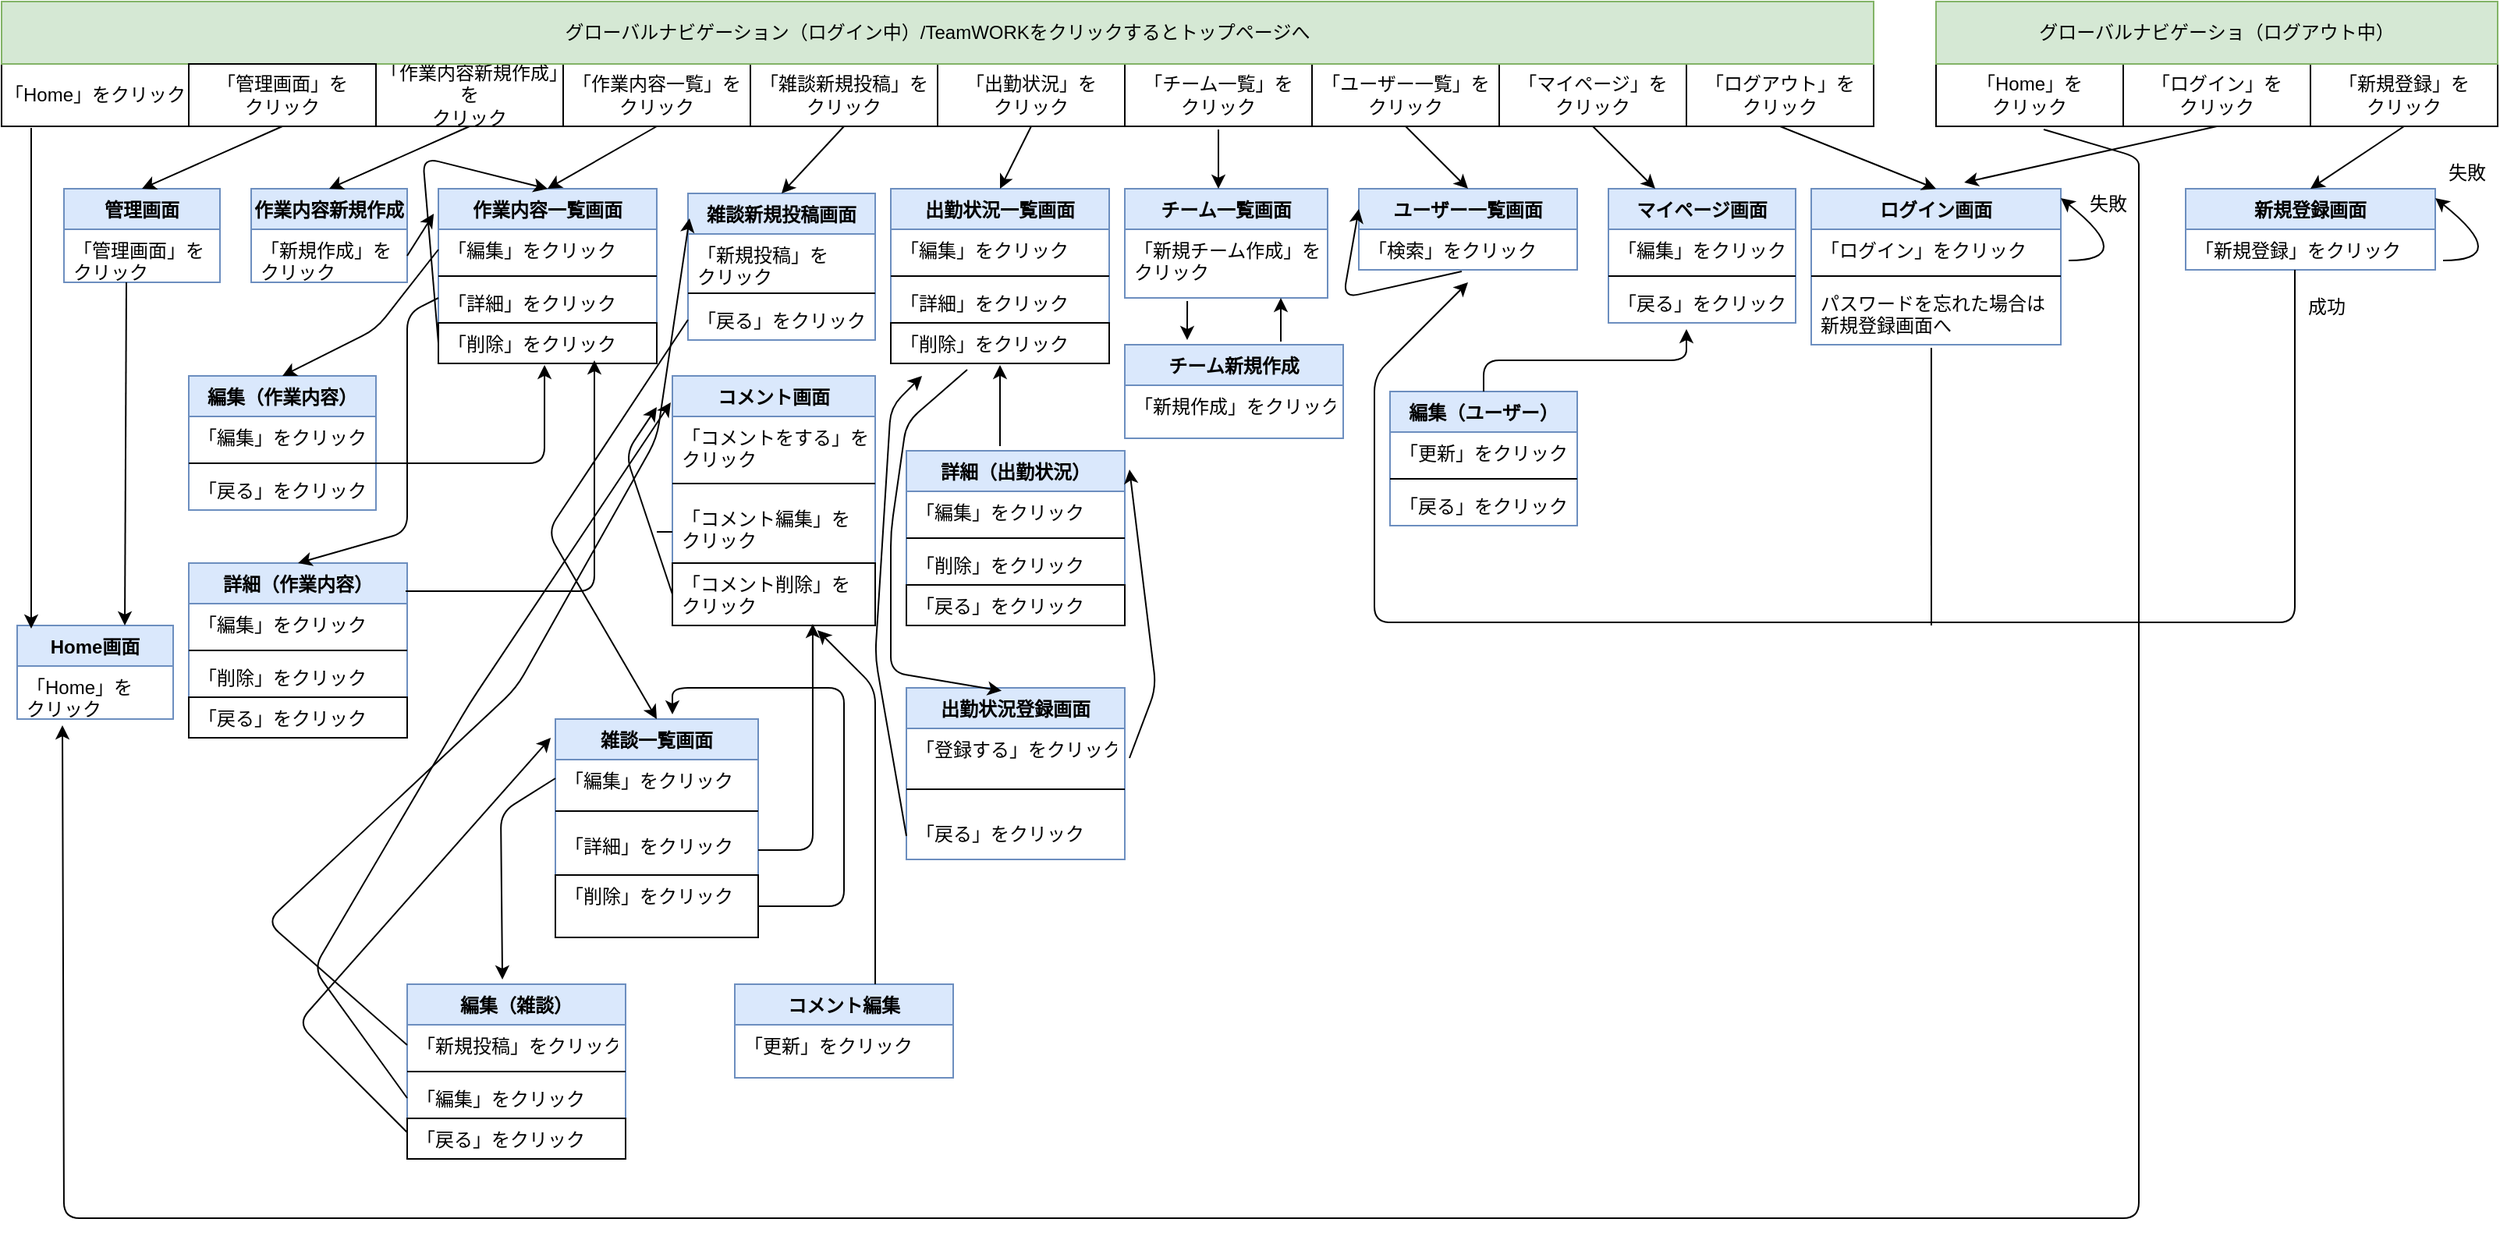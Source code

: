 <mxfile version="14.8.6" type="github">
  <diagram id="JNfW-Snu7HZ69zlSE7ZA" name="Page-1">
    <mxGraphModel dx="946" dy="662" grid="1" gridSize="10" guides="1" tooltips="1" connect="1" arrows="1" fold="1" page="1" pageScale="1" pageWidth="1600" pageHeight="1200" math="0" shadow="0">
      <root>
        <mxCell id="0" />
        <mxCell id="1" parent="0" />
        <mxCell id="0unmyZDA7wH03IB9dR9J-1" value="「Home」をクリック" style="rounded=0;whiteSpace=wrap;html=1;" vertex="1" parent="1">
          <mxGeometry y="40" width="120" height="40" as="geometry" />
        </mxCell>
        <mxCell id="0unmyZDA7wH03IB9dR9J-2" value="「作業内容新規作成」を&lt;br&gt;クリック" style="rounded=0;whiteSpace=wrap;html=1;" vertex="1" parent="1">
          <mxGeometry x="240" y="40" width="120" height="40" as="geometry" />
        </mxCell>
        <mxCell id="iRPn7jhy0V3vgC46jtZ8-1" style="edgeStyle=orthogonalEdgeStyle;rounded=0;orthogonalLoop=1;jettySize=auto;html=1;exitX=0.5;exitY=1;exitDx=0;exitDy=0;" edge="1" parent="1" source="0unmyZDA7wH03IB9dR9J-1" target="0unmyZDA7wH03IB9dR9J-1">
          <mxGeometry relative="1" as="geometry" />
        </mxCell>
        <mxCell id="iRPn7jhy0V3vgC46jtZ8-3" value="「作業内容一覧」を&lt;br&gt;クリック" style="rounded=0;whiteSpace=wrap;html=1;" vertex="1" parent="1">
          <mxGeometry x="360" y="40" width="120" height="40" as="geometry" />
        </mxCell>
        <mxCell id="iRPn7jhy0V3vgC46jtZ8-4" value="「雑談新規投稿」を&lt;br&gt;クリック" style="rounded=0;whiteSpace=wrap;html=1;" vertex="1" parent="1">
          <mxGeometry x="480" y="40" width="120" height="40" as="geometry" />
        </mxCell>
        <mxCell id="iRPn7jhy0V3vgC46jtZ8-5" value="「出勤状況」を&lt;br&gt;クリック" style="rounded=0;whiteSpace=wrap;html=1;" vertex="1" parent="1">
          <mxGeometry x="600" y="40" width="120" height="40" as="geometry" />
        </mxCell>
        <mxCell id="iRPn7jhy0V3vgC46jtZ8-6" value="「チーム一覧」を&lt;br&gt;クリック" style="rounded=0;whiteSpace=wrap;html=1;" vertex="1" parent="1">
          <mxGeometry x="720" y="40" width="120" height="40" as="geometry" />
        </mxCell>
        <mxCell id="iRPn7jhy0V3vgC46jtZ8-7" value="「ユーザー一覧」を&lt;br&gt;クリック" style="rounded=0;whiteSpace=wrap;html=1;" vertex="1" parent="1">
          <mxGeometry x="840" y="40" width="120" height="40" as="geometry" />
        </mxCell>
        <mxCell id="iRPn7jhy0V3vgC46jtZ8-8" value="「マイページ」を&lt;br&gt;クリック" style="rounded=0;whiteSpace=wrap;html=1;" vertex="1" parent="1">
          <mxGeometry x="960" y="40" width="120" height="40" as="geometry" />
        </mxCell>
        <mxCell id="iRPn7jhy0V3vgC46jtZ8-12" value="「ログアウト」を&lt;br&gt;クリック" style="rounded=0;whiteSpace=wrap;html=1;" vertex="1" parent="1">
          <mxGeometry x="1080" y="40" width="120" height="40" as="geometry" />
        </mxCell>
        <mxCell id="iRPn7jhy0V3vgC46jtZ8-13" value="グローバルナビゲーション（ログイン中）/TeamWORKをクリックするとトップページへ" style="rounded=0;whiteSpace=wrap;html=1;fillColor=#d5e8d4;strokeColor=#82b366;" vertex="1" parent="1">
          <mxGeometry width="1200" height="40" as="geometry" />
        </mxCell>
        <mxCell id="iRPn7jhy0V3vgC46jtZ8-16" value="「Home」を&lt;br&gt;クリック" style="rounded=0;whiteSpace=wrap;html=1;" vertex="1" parent="1">
          <mxGeometry x="1240" y="40" width="120" height="40" as="geometry" />
        </mxCell>
        <mxCell id="iRPn7jhy0V3vgC46jtZ8-17" value="「ログイン」を&lt;br&gt;クリック" style="rounded=0;whiteSpace=wrap;html=1;" vertex="1" parent="1">
          <mxGeometry x="1360" y="40" width="120" height="40" as="geometry" />
        </mxCell>
        <mxCell id="iRPn7jhy0V3vgC46jtZ8-18" value="「新規登録」を&lt;br&gt;クリック" style="rounded=0;whiteSpace=wrap;html=1;" vertex="1" parent="1">
          <mxGeometry x="1480" y="40" width="120" height="40" as="geometry" />
        </mxCell>
        <mxCell id="iRPn7jhy0V3vgC46jtZ8-19" value="グローバルナビゲーショ（ログアウト中）" style="rounded=0;whiteSpace=wrap;html=1;fillColor=#d5e8d4;strokeColor=#82b366;" vertex="1" parent="1">
          <mxGeometry x="1240" width="360" height="40" as="geometry" />
        </mxCell>
        <mxCell id="iRPn7jhy0V3vgC46jtZ8-20" value="ログイン画面" style="swimlane;fontStyle=1;align=center;verticalAlign=top;childLayout=stackLayout;horizontal=1;startSize=26;horizontalStack=0;resizeParent=1;resizeParentMax=0;resizeLast=0;collapsible=1;marginBottom=0;fillColor=#dae8fc;strokeColor=#6c8ebf;" vertex="1" parent="1">
          <mxGeometry x="1160" y="120" width="160" height="100" as="geometry">
            <mxRectangle x="640" y="160" width="100" height="26" as="alternateBounds" />
          </mxGeometry>
        </mxCell>
        <mxCell id="iRPn7jhy0V3vgC46jtZ8-21" value="「ログイン」をクリック" style="text;strokeColor=none;fillColor=none;align=left;verticalAlign=top;spacingLeft=4;spacingRight=4;overflow=hidden;rotatable=0;points=[[0,0.5],[1,0.5]];portConstraint=eastwest;" vertex="1" parent="iRPn7jhy0V3vgC46jtZ8-20">
          <mxGeometry y="26" width="160" height="26" as="geometry" />
        </mxCell>
        <mxCell id="iRPn7jhy0V3vgC46jtZ8-22" value="" style="line;strokeWidth=1;fillColor=none;align=left;verticalAlign=middle;spacingTop=-1;spacingLeft=3;spacingRight=3;rotatable=0;labelPosition=right;points=[];portConstraint=eastwest;" vertex="1" parent="iRPn7jhy0V3vgC46jtZ8-20">
          <mxGeometry y="52" width="160" height="8" as="geometry" />
        </mxCell>
        <mxCell id="iRPn7jhy0V3vgC46jtZ8-23" value="パスワードを忘れた場合は&#xa;新規登録画面へ" style="text;strokeColor=none;fillColor=none;align=left;verticalAlign=top;spacingLeft=4;spacingRight=4;overflow=hidden;rotatable=0;points=[[0,0.5],[1,0.5]];portConstraint=eastwest;" vertex="1" parent="iRPn7jhy0V3vgC46jtZ8-20">
          <mxGeometry y="60" width="160" height="40" as="geometry" />
        </mxCell>
        <mxCell id="iRPn7jhy0V3vgC46jtZ8-25" value="新規登録画面" style="swimlane;fontStyle=1;align=center;verticalAlign=top;childLayout=stackLayout;horizontal=1;startSize=26;horizontalStack=0;resizeParent=1;resizeParentMax=0;resizeLast=0;collapsible=1;marginBottom=0;fillColor=#dae8fc;strokeColor=#6c8ebf;" vertex="1" parent="1">
          <mxGeometry x="1400" y="120" width="160" height="52" as="geometry" />
        </mxCell>
        <mxCell id="iRPn7jhy0V3vgC46jtZ8-26" value="「新規登録」をクリック" style="text;strokeColor=none;fillColor=none;align=left;verticalAlign=top;spacingLeft=4;spacingRight=4;overflow=hidden;rotatable=0;points=[[0,0.5],[1,0.5]];portConstraint=eastwest;" vertex="1" parent="iRPn7jhy0V3vgC46jtZ8-25">
          <mxGeometry y="26" width="160" height="26" as="geometry" />
        </mxCell>
        <mxCell id="iRPn7jhy0V3vgC46jtZ8-32" value="" style="endArrow=classic;html=1;exitX=0.5;exitY=1;exitDx=0;exitDy=0;entryX=0.5;entryY=0;entryDx=0;entryDy=0;" edge="1" parent="1" source="iRPn7jhy0V3vgC46jtZ8-12" target="iRPn7jhy0V3vgC46jtZ8-20">
          <mxGeometry width="50" height="50" relative="1" as="geometry">
            <mxPoint x="650" y="230" as="sourcePoint" />
            <mxPoint x="700" y="180" as="targetPoint" />
          </mxGeometry>
        </mxCell>
        <mxCell id="iRPn7jhy0V3vgC46jtZ8-35" value="" style="curved=1;endArrow=classic;html=1;" edge="1" parent="1">
          <mxGeometry width="50" height="50" relative="1" as="geometry">
            <mxPoint x="1325" y="166" as="sourcePoint" />
            <mxPoint x="1320" y="126" as="targetPoint" />
            <Array as="points">
              <mxPoint x="1370" y="166" />
              <mxPoint x="1320" y="126" />
            </Array>
          </mxGeometry>
        </mxCell>
        <mxCell id="iRPn7jhy0V3vgC46jtZ8-36" value="失敗" style="text;html=1;align=center;verticalAlign=middle;resizable=0;points=[];autosize=1;strokeColor=none;" vertex="1" parent="1">
          <mxGeometry x="1330" y="120" width="40" height="20" as="geometry" />
        </mxCell>
        <mxCell id="iRPn7jhy0V3vgC46jtZ8-45" value="マイページ画面" style="swimlane;fontStyle=1;align=center;verticalAlign=top;childLayout=stackLayout;horizontal=1;startSize=26;horizontalStack=0;resizeParent=1;resizeParentMax=0;resizeLast=0;collapsible=1;marginBottom=0;fillColor=#dae8fc;strokeColor=#6c8ebf;" vertex="1" parent="1">
          <mxGeometry x="1030" y="120" width="120" height="86" as="geometry" />
        </mxCell>
        <mxCell id="iRPn7jhy0V3vgC46jtZ8-46" value="「編集」をクリック" style="text;strokeColor=none;fillColor=none;align=left;verticalAlign=top;spacingLeft=4;spacingRight=4;overflow=hidden;rotatable=0;points=[[0,0.5],[1,0.5]];portConstraint=eastwest;" vertex="1" parent="iRPn7jhy0V3vgC46jtZ8-45">
          <mxGeometry y="26" width="120" height="26" as="geometry" />
        </mxCell>
        <mxCell id="iRPn7jhy0V3vgC46jtZ8-47" value="" style="line;strokeWidth=1;fillColor=none;align=left;verticalAlign=middle;spacingTop=-1;spacingLeft=3;spacingRight=3;rotatable=0;labelPosition=right;points=[];portConstraint=eastwest;" vertex="1" parent="iRPn7jhy0V3vgC46jtZ8-45">
          <mxGeometry y="52" width="120" height="8" as="geometry" />
        </mxCell>
        <mxCell id="iRPn7jhy0V3vgC46jtZ8-48" value="「戻る」をクリック" style="text;strokeColor=none;fillColor=none;align=left;verticalAlign=top;spacingLeft=4;spacingRight=4;overflow=hidden;rotatable=0;points=[[0,0.5],[1,0.5]];portConstraint=eastwest;" vertex="1" parent="iRPn7jhy0V3vgC46jtZ8-45">
          <mxGeometry y="60" width="120" height="26" as="geometry" />
        </mxCell>
        <mxCell id="iRPn7jhy0V3vgC46jtZ8-53" value="" style="endArrow=classic;html=1;entryX=0.25;entryY=0;entryDx=0;entryDy=0;exitX=0.5;exitY=1;exitDx=0;exitDy=0;" edge="1" parent="1" source="iRPn7jhy0V3vgC46jtZ8-8" target="iRPn7jhy0V3vgC46jtZ8-45">
          <mxGeometry width="50" height="50" relative="1" as="geometry">
            <mxPoint x="730" y="220" as="sourcePoint" />
            <mxPoint x="780" y="170" as="targetPoint" />
          </mxGeometry>
        </mxCell>
        <mxCell id="iRPn7jhy0V3vgC46jtZ8-58" value="ユーザー一覧画面" style="swimlane;fontStyle=1;align=center;verticalAlign=top;childLayout=stackLayout;horizontal=1;startSize=26;horizontalStack=0;resizeParent=1;resizeParentMax=0;resizeLast=0;collapsible=1;marginBottom=0;fillColor=#dae8fc;strokeColor=#6c8ebf;" vertex="1" parent="1">
          <mxGeometry x="870" y="120" width="140" height="52" as="geometry" />
        </mxCell>
        <mxCell id="iRPn7jhy0V3vgC46jtZ8-59" value="「検索」をクリック" style="text;strokeColor=none;fillColor=none;align=left;verticalAlign=top;spacingLeft=4;spacingRight=4;overflow=hidden;rotatable=0;points=[[0,0.5],[1,0.5]];portConstraint=eastwest;" vertex="1" parent="iRPn7jhy0V3vgC46jtZ8-58">
          <mxGeometry y="26" width="140" height="26" as="geometry" />
        </mxCell>
        <mxCell id="iRPn7jhy0V3vgC46jtZ8-249" value="" style="endArrow=classic;html=1;exitX=0.471;exitY=1.038;exitDx=0;exitDy=0;exitPerimeter=0;entryX=0;entryY=0.25;entryDx=0;entryDy=0;" edge="1" parent="iRPn7jhy0V3vgC46jtZ8-58" source="iRPn7jhy0V3vgC46jtZ8-59" target="iRPn7jhy0V3vgC46jtZ8-58">
          <mxGeometry width="50" height="50" relative="1" as="geometry">
            <mxPoint x="-120" y="220" as="sourcePoint" />
            <mxPoint x="-10" y="20" as="targetPoint" />
            <Array as="points">
              <mxPoint x="-10" y="70" />
            </Array>
          </mxGeometry>
        </mxCell>
        <mxCell id="iRPn7jhy0V3vgC46jtZ8-62" value="出勤状況登録画面" style="swimlane;fontStyle=1;align=center;verticalAlign=top;childLayout=stackLayout;horizontal=1;startSize=26;horizontalStack=0;resizeParent=1;resizeParentMax=0;resizeLast=0;collapsible=1;marginBottom=0;fillColor=#dae8fc;strokeColor=#6c8ebf;" vertex="1" parent="1">
          <mxGeometry x="580" y="440" width="140" height="110" as="geometry" />
        </mxCell>
        <mxCell id="iRPn7jhy0V3vgC46jtZ8-63" value="「登録する」をクリック" style="text;strokeColor=none;fillColor=none;align=left;verticalAlign=top;spacingLeft=4;spacingRight=4;overflow=hidden;rotatable=0;points=[[0,0.5],[1,0.5]];portConstraint=eastwest;" vertex="1" parent="iRPn7jhy0V3vgC46jtZ8-62">
          <mxGeometry y="26" width="140" height="24" as="geometry" />
        </mxCell>
        <mxCell id="iRPn7jhy0V3vgC46jtZ8-64" value="" style="line;strokeWidth=1;fillColor=none;align=left;verticalAlign=middle;spacingTop=-1;spacingLeft=3;spacingRight=3;rotatable=0;labelPosition=right;points=[];portConstraint=eastwest;" vertex="1" parent="iRPn7jhy0V3vgC46jtZ8-62">
          <mxGeometry y="50" width="140" height="30" as="geometry" />
        </mxCell>
        <mxCell id="iRPn7jhy0V3vgC46jtZ8-65" value="「戻る」をクリック" style="text;strokeColor=none;fillColor=none;align=left;verticalAlign=top;spacingLeft=4;spacingRight=4;overflow=hidden;rotatable=0;points=[[0,0.5],[1,0.5]];portConstraint=eastwest;" vertex="1" parent="iRPn7jhy0V3vgC46jtZ8-62">
          <mxGeometry y="80" width="140" height="30" as="geometry" />
        </mxCell>
        <mxCell id="iRPn7jhy0V3vgC46jtZ8-70" value="作業内容一覧画面" style="swimlane;fontStyle=1;align=center;verticalAlign=top;childLayout=stackLayout;horizontal=1;startSize=26;horizontalStack=0;resizeParent=1;resizeParentMax=0;resizeLast=0;collapsible=1;marginBottom=0;fillColor=#dae8fc;strokeColor=#6c8ebf;" vertex="1" parent="1">
          <mxGeometry x="280" y="120" width="140" height="112" as="geometry" />
        </mxCell>
        <mxCell id="iRPn7jhy0V3vgC46jtZ8-71" value="「編集」をクリック" style="text;strokeColor=none;fillColor=none;align=left;verticalAlign=top;spacingLeft=4;spacingRight=4;overflow=hidden;rotatable=0;points=[[0,0.5],[1,0.5]];portConstraint=eastwest;" vertex="1" parent="iRPn7jhy0V3vgC46jtZ8-70">
          <mxGeometry y="26" width="140" height="26" as="geometry" />
        </mxCell>
        <mxCell id="iRPn7jhy0V3vgC46jtZ8-72" value="" style="line;strokeWidth=1;fillColor=none;align=left;verticalAlign=middle;spacingTop=-1;spacingLeft=3;spacingRight=3;rotatable=0;labelPosition=right;points=[];portConstraint=eastwest;" vertex="1" parent="iRPn7jhy0V3vgC46jtZ8-70">
          <mxGeometry y="52" width="140" height="8" as="geometry" />
        </mxCell>
        <mxCell id="iRPn7jhy0V3vgC46jtZ8-73" value="「詳細」をクリック" style="text;strokeColor=none;fillColor=none;align=left;verticalAlign=top;spacingLeft=4;spacingRight=4;overflow=hidden;rotatable=0;points=[[0,0.5],[1,0.5]];portConstraint=eastwest;" vertex="1" parent="iRPn7jhy0V3vgC46jtZ8-70">
          <mxGeometry y="60" width="140" height="26" as="geometry" />
        </mxCell>
        <mxCell id="iRPn7jhy0V3vgC46jtZ8-119" value="「削除」をクリック" style="text;fillColor=none;align=left;verticalAlign=top;spacingLeft=4;spacingRight=4;overflow=hidden;rotatable=0;points=[[0,0.5],[1,0.5]];portConstraint=eastwest;strokeColor=#000000;" vertex="1" parent="iRPn7jhy0V3vgC46jtZ8-70">
          <mxGeometry y="86" width="140" height="26" as="geometry" />
        </mxCell>
        <mxCell id="iRPn7jhy0V3vgC46jtZ8-74" value="作業内容新規作成" style="swimlane;fontStyle=1;align=center;verticalAlign=top;childLayout=stackLayout;horizontal=1;startSize=26;horizontalStack=0;resizeParent=1;resizeParentMax=0;resizeLast=0;collapsible=1;marginBottom=0;fillColor=#dae8fc;strokeColor=#6c8ebf;" vertex="1" parent="1">
          <mxGeometry x="160" y="120" width="100" height="60" as="geometry" />
        </mxCell>
        <mxCell id="iRPn7jhy0V3vgC46jtZ8-75" value="「新規作成」を&#xa;クリック" style="text;strokeColor=none;fillColor=none;align=left;verticalAlign=top;spacingLeft=4;spacingRight=4;overflow=hidden;rotatable=0;points=[[0,0.5],[1,0.5]];portConstraint=eastwest;" vertex="1" parent="iRPn7jhy0V3vgC46jtZ8-74">
          <mxGeometry y="26" width="100" height="34" as="geometry" />
        </mxCell>
        <mxCell id="iRPn7jhy0V3vgC46jtZ8-76" value="" style="line;strokeWidth=1;fillColor=none;align=left;verticalAlign=middle;spacingTop=-1;spacingLeft=3;spacingRight=3;rotatable=0;labelPosition=right;points=[];portConstraint=eastwest;" vertex="1" parent="iRPn7jhy0V3vgC46jtZ8-74">
          <mxGeometry y="60" width="100" as="geometry" />
        </mxCell>
        <mxCell id="iRPn7jhy0V3vgC46jtZ8-84" value="成功" style="text;html=1;align=center;verticalAlign=middle;resizable=0;points=[];autosize=1;strokeColor=none;" vertex="1" parent="1">
          <mxGeometry x="1470" y="186" width="40" height="20" as="geometry" />
        </mxCell>
        <mxCell id="iRPn7jhy0V3vgC46jtZ8-85" value="" style="curved=1;endArrow=classic;html=1;" edge="1" parent="1">
          <mxGeometry width="50" height="50" relative="1" as="geometry">
            <mxPoint x="1565" y="166" as="sourcePoint" />
            <mxPoint x="1560" y="126" as="targetPoint" />
            <Array as="points">
              <mxPoint x="1610" y="166" />
              <mxPoint x="1560" y="126" />
            </Array>
          </mxGeometry>
        </mxCell>
        <mxCell id="iRPn7jhy0V3vgC46jtZ8-86" value="失敗" style="text;html=1;align=center;verticalAlign=middle;resizable=0;points=[];autosize=1;strokeColor=none;" vertex="1" parent="1">
          <mxGeometry x="1560" y="100" width="40" height="20" as="geometry" />
        </mxCell>
        <mxCell id="iRPn7jhy0V3vgC46jtZ8-87" value="" style="endArrow=classic;html=1;entryX=0.613;entryY=-0.04;entryDx=0;entryDy=0;entryPerimeter=0;exitX=0.5;exitY=1;exitDx=0;exitDy=0;" edge="1" parent="1" source="iRPn7jhy0V3vgC46jtZ8-17" target="iRPn7jhy0V3vgC46jtZ8-20">
          <mxGeometry width="50" height="50" relative="1" as="geometry">
            <mxPoint x="680" y="330" as="sourcePoint" />
            <mxPoint x="730" y="280" as="targetPoint" />
          </mxGeometry>
        </mxCell>
        <mxCell id="iRPn7jhy0V3vgC46jtZ8-88" value="" style="endArrow=classic;html=1;entryX=0.5;entryY=0;entryDx=0;entryDy=0;exitX=0.5;exitY=1;exitDx=0;exitDy=0;" edge="1" parent="1" source="iRPn7jhy0V3vgC46jtZ8-18" target="iRPn7jhy0V3vgC46jtZ8-25">
          <mxGeometry width="50" height="50" relative="1" as="geometry">
            <mxPoint x="680" y="330" as="sourcePoint" />
            <mxPoint x="730" y="280" as="targetPoint" />
          </mxGeometry>
        </mxCell>
        <mxCell id="iRPn7jhy0V3vgC46jtZ8-90" style="edgeStyle=orthogonalEdgeStyle;rounded=0;orthogonalLoop=1;jettySize=auto;html=1;exitX=0.5;exitY=1;exitDx=0;exitDy=0;" edge="1" parent="1" source="iRPn7jhy0V3vgC46jtZ8-17" target="iRPn7jhy0V3vgC46jtZ8-17">
          <mxGeometry relative="1" as="geometry" />
        </mxCell>
        <mxCell id="iRPn7jhy0V3vgC46jtZ8-96" value="「管理画面」を&lt;br&gt;クリック" style="rounded=0;whiteSpace=wrap;html=1;" vertex="1" parent="1">
          <mxGeometry x="120" y="40" width="120" height="40" as="geometry" />
        </mxCell>
        <mxCell id="iRPn7jhy0V3vgC46jtZ8-106" value="Home画面" style="swimlane;fontStyle=1;align=center;verticalAlign=top;childLayout=stackLayout;horizontal=1;startSize=26;horizontalStack=0;resizeParent=1;resizeParentMax=0;resizeLast=0;collapsible=1;marginBottom=0;fillColor=#dae8fc;strokeColor=#6c8ebf;" vertex="1" parent="1">
          <mxGeometry x="10" y="400" width="100" height="60" as="geometry" />
        </mxCell>
        <mxCell id="iRPn7jhy0V3vgC46jtZ8-107" value="「Home」を&#xa;クリック" style="text;strokeColor=none;fillColor=none;align=left;verticalAlign=top;spacingLeft=4;spacingRight=4;overflow=hidden;rotatable=0;points=[[0,0.5],[1,0.5]];portConstraint=eastwest;" vertex="1" parent="iRPn7jhy0V3vgC46jtZ8-106">
          <mxGeometry y="26" width="100" height="34" as="geometry" />
        </mxCell>
        <mxCell id="iRPn7jhy0V3vgC46jtZ8-108" value="" style="line;strokeWidth=1;fillColor=none;align=left;verticalAlign=middle;spacingTop=-1;spacingLeft=3;spacingRight=3;rotatable=0;labelPosition=right;points=[];portConstraint=eastwest;" vertex="1" parent="iRPn7jhy0V3vgC46jtZ8-106">
          <mxGeometry y="60" width="100" as="geometry" />
        </mxCell>
        <mxCell id="iRPn7jhy0V3vgC46jtZ8-109" value="管理画面" style="swimlane;fontStyle=1;align=center;verticalAlign=top;childLayout=stackLayout;horizontal=1;startSize=26;horizontalStack=0;resizeParent=1;resizeParentMax=0;resizeLast=0;collapsible=1;marginBottom=0;fillColor=#dae8fc;strokeColor=#6c8ebf;" vertex="1" parent="1">
          <mxGeometry x="40" y="120" width="100" height="60" as="geometry" />
        </mxCell>
        <mxCell id="iRPn7jhy0V3vgC46jtZ8-110" value="「管理画面」を&#xa;クリック" style="text;strokeColor=none;fillColor=none;align=left;verticalAlign=top;spacingLeft=4;spacingRight=4;overflow=hidden;rotatable=0;points=[[0,0.5],[1,0.5]];portConstraint=eastwest;" vertex="1" parent="iRPn7jhy0V3vgC46jtZ8-109">
          <mxGeometry y="26" width="100" height="34" as="geometry" />
        </mxCell>
        <mxCell id="iRPn7jhy0V3vgC46jtZ8-111" value="" style="line;strokeWidth=1;fillColor=none;align=left;verticalAlign=middle;spacingTop=-1;spacingLeft=3;spacingRight=3;rotatable=0;labelPosition=right;points=[];portConstraint=eastwest;" vertex="1" parent="iRPn7jhy0V3vgC46jtZ8-109">
          <mxGeometry y="60" width="100" as="geometry" />
        </mxCell>
        <mxCell id="iRPn7jhy0V3vgC46jtZ8-134" value="コメント画面" style="swimlane;fontStyle=1;align=center;verticalAlign=top;childLayout=stackLayout;horizontal=1;startSize=26;horizontalStack=0;resizeParent=1;resizeParentMax=0;resizeLast=0;collapsible=1;marginBottom=0;fillColor=#dae8fc;strokeColor=#6c8ebf;" vertex="1" parent="1">
          <mxGeometry x="430" y="240" width="130" height="160" as="geometry" />
        </mxCell>
        <mxCell id="iRPn7jhy0V3vgC46jtZ8-135" value="「コメントをする」を&#xa;クリック" style="text;strokeColor=none;fillColor=none;align=left;verticalAlign=top;spacingLeft=4;spacingRight=4;overflow=hidden;rotatable=0;points=[[0,0.5],[1,0.5]];portConstraint=eastwest;" vertex="1" parent="iRPn7jhy0V3vgC46jtZ8-134">
          <mxGeometry y="26" width="130" height="34" as="geometry" />
        </mxCell>
        <mxCell id="iRPn7jhy0V3vgC46jtZ8-136" value="" style="line;strokeWidth=1;fillColor=none;align=left;verticalAlign=middle;spacingTop=-1;spacingLeft=3;spacingRight=3;rotatable=0;labelPosition=right;points=[];portConstraint=eastwest;" vertex="1" parent="iRPn7jhy0V3vgC46jtZ8-134">
          <mxGeometry y="60" width="130" height="18" as="geometry" />
        </mxCell>
        <mxCell id="iRPn7jhy0V3vgC46jtZ8-137" value="「コメント編集」を&#xa;クリック" style="text;strokeColor=none;fillColor=none;align=left;verticalAlign=top;spacingLeft=4;spacingRight=4;overflow=hidden;rotatable=0;points=[[0,0.5],[1,0.5]];portConstraint=eastwest;" vertex="1" parent="iRPn7jhy0V3vgC46jtZ8-134">
          <mxGeometry y="78" width="130" height="42" as="geometry" />
        </mxCell>
        <mxCell id="iRPn7jhy0V3vgC46jtZ8-138" value="「コメント削除」を&#xa;クリック" style="text;fillColor=none;align=left;verticalAlign=top;spacingLeft=4;spacingRight=4;overflow=hidden;rotatable=0;points=[[0,0.5],[1,0.5]];portConstraint=eastwest;strokeColor=#000000;" vertex="1" parent="iRPn7jhy0V3vgC46jtZ8-134">
          <mxGeometry y="120" width="130" height="40" as="geometry" />
        </mxCell>
        <mxCell id="iRPn7jhy0V3vgC46jtZ8-163" style="edgeStyle=orthogonalEdgeStyle;rounded=0;orthogonalLoop=1;jettySize=auto;html=1;exitX=1;exitY=0.5;exitDx=0;exitDy=0;" edge="1" parent="iRPn7jhy0V3vgC46jtZ8-134" source="iRPn7jhy0V3vgC46jtZ8-137" target="iRPn7jhy0V3vgC46jtZ8-137">
          <mxGeometry relative="1" as="geometry" />
        </mxCell>
        <mxCell id="iRPn7jhy0V3vgC46jtZ8-140" value="出勤状況一覧画面" style="swimlane;fontStyle=1;align=center;verticalAlign=top;childLayout=stackLayout;horizontal=1;startSize=26;horizontalStack=0;resizeParent=1;resizeParentMax=0;resizeLast=0;collapsible=1;marginBottom=0;fillColor=#dae8fc;strokeColor=#6c8ebf;" vertex="1" parent="1">
          <mxGeometry x="570" y="120" width="140" height="112" as="geometry" />
        </mxCell>
        <mxCell id="iRPn7jhy0V3vgC46jtZ8-141" value="「編集」をクリック" style="text;strokeColor=none;fillColor=none;align=left;verticalAlign=top;spacingLeft=4;spacingRight=4;overflow=hidden;rotatable=0;points=[[0,0.5],[1,0.5]];portConstraint=eastwest;" vertex="1" parent="iRPn7jhy0V3vgC46jtZ8-140">
          <mxGeometry y="26" width="140" height="26" as="geometry" />
        </mxCell>
        <mxCell id="iRPn7jhy0V3vgC46jtZ8-142" value="" style="line;strokeWidth=1;fillColor=none;align=left;verticalAlign=middle;spacingTop=-1;spacingLeft=3;spacingRight=3;rotatable=0;labelPosition=right;points=[];portConstraint=eastwest;" vertex="1" parent="iRPn7jhy0V3vgC46jtZ8-140">
          <mxGeometry y="52" width="140" height="8" as="geometry" />
        </mxCell>
        <mxCell id="iRPn7jhy0V3vgC46jtZ8-143" value="「詳細」をクリック" style="text;strokeColor=none;fillColor=none;align=left;verticalAlign=top;spacingLeft=4;spacingRight=4;overflow=hidden;rotatable=0;points=[[0,0.5],[1,0.5]];portConstraint=eastwest;" vertex="1" parent="iRPn7jhy0V3vgC46jtZ8-140">
          <mxGeometry y="60" width="140" height="26" as="geometry" />
        </mxCell>
        <mxCell id="iRPn7jhy0V3vgC46jtZ8-144" value="「削除」をクリック" style="text;fillColor=none;align=left;verticalAlign=top;spacingLeft=4;spacingRight=4;overflow=hidden;rotatable=0;points=[[0,0.5],[1,0.5]];portConstraint=eastwest;strokeColor=#000000;" vertex="1" parent="iRPn7jhy0V3vgC46jtZ8-140">
          <mxGeometry y="86" width="140" height="26" as="geometry" />
        </mxCell>
        <mxCell id="iRPn7jhy0V3vgC46jtZ8-146" value="チーム一覧画面" style="swimlane;fontStyle=1;align=center;verticalAlign=top;childLayout=stackLayout;horizontal=1;startSize=26;horizontalStack=0;resizeParent=1;resizeParentMax=0;resizeLast=0;collapsible=1;marginBottom=0;fillColor=#dae8fc;strokeColor=#6c8ebf;" vertex="1" parent="1">
          <mxGeometry x="720" y="120" width="130" height="70" as="geometry" />
        </mxCell>
        <mxCell id="iRPn7jhy0V3vgC46jtZ8-147" value="「新規チーム作成」を&#xa;クリック" style="text;strokeColor=none;fillColor=none;align=left;verticalAlign=top;spacingLeft=4;spacingRight=4;overflow=hidden;rotatable=0;points=[[0,0.5],[1,0.5]];portConstraint=eastwest;" vertex="1" parent="iRPn7jhy0V3vgC46jtZ8-146">
          <mxGeometry y="26" width="130" height="44" as="geometry" />
        </mxCell>
        <mxCell id="iRPn7jhy0V3vgC46jtZ8-148" value="" style="line;strokeWidth=1;fillColor=none;align=left;verticalAlign=middle;spacingTop=-1;spacingLeft=3;spacingRight=3;rotatable=0;labelPosition=right;points=[];portConstraint=eastwest;" vertex="1" parent="iRPn7jhy0V3vgC46jtZ8-146">
          <mxGeometry y="70" width="130" as="geometry" />
        </mxCell>
        <mxCell id="iRPn7jhy0V3vgC46jtZ8-154" value="チーム新規作成" style="swimlane;fontStyle=1;align=center;verticalAlign=top;childLayout=stackLayout;horizontal=1;startSize=26;horizontalStack=0;resizeParent=1;resizeParentMax=0;resizeLast=0;collapsible=1;marginBottom=0;fillColor=#dae8fc;strokeColor=#6c8ebf;" vertex="1" parent="1">
          <mxGeometry x="720" y="220" width="140" height="60" as="geometry" />
        </mxCell>
        <mxCell id="iRPn7jhy0V3vgC46jtZ8-155" value="「新規作成」をクリック" style="text;strokeColor=none;fillColor=none;align=left;verticalAlign=top;spacingLeft=4;spacingRight=4;overflow=hidden;rotatable=0;points=[[0,0.5],[1,0.5]];portConstraint=eastwest;" vertex="1" parent="iRPn7jhy0V3vgC46jtZ8-154">
          <mxGeometry y="26" width="140" height="34" as="geometry" />
        </mxCell>
        <mxCell id="iRPn7jhy0V3vgC46jtZ8-156" value="" style="line;strokeWidth=1;fillColor=none;align=left;verticalAlign=middle;spacingTop=-1;spacingLeft=3;spacingRight=3;rotatable=0;labelPosition=right;points=[];portConstraint=eastwest;" vertex="1" parent="iRPn7jhy0V3vgC46jtZ8-154">
          <mxGeometry y="60" width="140" as="geometry" />
        </mxCell>
        <mxCell id="iRPn7jhy0V3vgC46jtZ8-162" value="" style="endArrow=classic;html=1;exitX=1;exitY=0.5;exitDx=0;exitDy=0;entryX=-0.021;entryY=0.143;entryDx=0;entryDy=0;entryPerimeter=0;" edge="1" parent="1" source="iRPn7jhy0V3vgC46jtZ8-75" target="iRPn7jhy0V3vgC46jtZ8-70">
          <mxGeometry width="50" height="50" relative="1" as="geometry">
            <mxPoint x="360" y="280" as="sourcePoint" />
            <mxPoint x="410" y="230" as="targetPoint" />
          </mxGeometry>
        </mxCell>
        <mxCell id="iRPn7jhy0V3vgC46jtZ8-167" value="" style="endArrow=classic;html=1;entryX=0.09;entryY=0.033;entryDx=0;entryDy=0;entryPerimeter=0;" edge="1" parent="1" target="iRPn7jhy0V3vgC46jtZ8-106">
          <mxGeometry width="50" height="50" relative="1" as="geometry">
            <mxPoint x="19" y="81" as="sourcePoint" />
            <mxPoint x="230" y="240" as="targetPoint" />
          </mxGeometry>
        </mxCell>
        <mxCell id="iRPn7jhy0V3vgC46jtZ8-168" value="" style="endArrow=classic;html=1;exitX=0.5;exitY=1;exitDx=0;exitDy=0;entryX=0.5;entryY=0;entryDx=0;entryDy=0;" edge="1" parent="1" source="iRPn7jhy0V3vgC46jtZ8-96" target="iRPn7jhy0V3vgC46jtZ8-109">
          <mxGeometry width="50" height="50" relative="1" as="geometry">
            <mxPoint x="180" y="90" as="sourcePoint" />
            <mxPoint x="160" y="380" as="targetPoint" />
          </mxGeometry>
        </mxCell>
        <mxCell id="iRPn7jhy0V3vgC46jtZ8-170" value="" style="endArrow=classic;html=1;exitX=0.4;exitY=1;exitDx=0;exitDy=0;exitPerimeter=0;entryX=0.69;entryY=0;entryDx=0;entryDy=0;entryPerimeter=0;" edge="1" parent="1" source="iRPn7jhy0V3vgC46jtZ8-110" target="iRPn7jhy0V3vgC46jtZ8-106">
          <mxGeometry width="50" height="50" relative="1" as="geometry">
            <mxPoint x="180" y="290" as="sourcePoint" />
            <mxPoint x="150" y="380" as="targetPoint" />
          </mxGeometry>
        </mxCell>
        <mxCell id="iRPn7jhy0V3vgC46jtZ8-171" value="" style="endArrow=classic;html=1;exitX=0.5;exitY=1;exitDx=0;exitDy=0;entryX=0.5;entryY=0;entryDx=0;entryDy=0;" edge="1" parent="1" source="0unmyZDA7wH03IB9dR9J-2" target="iRPn7jhy0V3vgC46jtZ8-74">
          <mxGeometry width="50" height="50" relative="1" as="geometry">
            <mxPoint x="180" y="290" as="sourcePoint" />
            <mxPoint x="230" y="240" as="targetPoint" />
          </mxGeometry>
        </mxCell>
        <mxCell id="iRPn7jhy0V3vgC46jtZ8-172" value="編集（作業内容）" style="swimlane;fontStyle=1;align=center;verticalAlign=top;childLayout=stackLayout;horizontal=1;startSize=26;horizontalStack=0;resizeParent=1;resizeParentMax=0;resizeLast=0;collapsible=1;marginBottom=0;fillColor=#dae8fc;strokeColor=#6c8ebf;" vertex="1" parent="1">
          <mxGeometry x="120" y="240" width="120" height="86" as="geometry" />
        </mxCell>
        <mxCell id="iRPn7jhy0V3vgC46jtZ8-173" value="「編集」をクリック" style="text;strokeColor=none;fillColor=none;align=left;verticalAlign=top;spacingLeft=4;spacingRight=4;overflow=hidden;rotatable=0;points=[[0,0.5],[1,0.5]];portConstraint=eastwest;" vertex="1" parent="iRPn7jhy0V3vgC46jtZ8-172">
          <mxGeometry y="26" width="120" height="26" as="geometry" />
        </mxCell>
        <mxCell id="iRPn7jhy0V3vgC46jtZ8-174" value="" style="line;strokeWidth=1;fillColor=none;align=left;verticalAlign=middle;spacingTop=-1;spacingLeft=3;spacingRight=3;rotatable=0;labelPosition=right;points=[];portConstraint=eastwest;" vertex="1" parent="iRPn7jhy0V3vgC46jtZ8-172">
          <mxGeometry y="52" width="120" height="8" as="geometry" />
        </mxCell>
        <mxCell id="iRPn7jhy0V3vgC46jtZ8-175" value="「戻る」をクリック" style="text;strokeColor=none;fillColor=none;align=left;verticalAlign=top;spacingLeft=4;spacingRight=4;overflow=hidden;rotatable=0;points=[[0,0.5],[1,0.5]];portConstraint=eastwest;" vertex="1" parent="iRPn7jhy0V3vgC46jtZ8-172">
          <mxGeometry y="60" width="120" height="26" as="geometry" />
        </mxCell>
        <mxCell id="iRPn7jhy0V3vgC46jtZ8-177" value="" style="endArrow=classic;html=1;exitX=0;exitY=0.5;exitDx=0;exitDy=0;entryX=0.5;entryY=0;entryDx=0;entryDy=0;" edge="1" parent="1" source="iRPn7jhy0V3vgC46jtZ8-71" target="iRPn7jhy0V3vgC46jtZ8-172">
          <mxGeometry width="50" height="50" relative="1" as="geometry">
            <mxPoint x="180" y="290" as="sourcePoint" />
            <mxPoint x="230" y="240" as="targetPoint" />
            <Array as="points">
              <mxPoint x="240" y="210" />
            </Array>
          </mxGeometry>
        </mxCell>
        <mxCell id="iRPn7jhy0V3vgC46jtZ8-183" value="詳細（作業内容）" style="swimlane;fontStyle=1;align=center;verticalAlign=top;childLayout=stackLayout;horizontal=1;startSize=26;horizontalStack=0;resizeParent=1;resizeParentMax=0;resizeLast=0;collapsible=1;marginBottom=0;fillColor=#dae8fc;strokeColor=#6c8ebf;" vertex="1" parent="1">
          <mxGeometry x="120" y="360" width="140" height="112" as="geometry" />
        </mxCell>
        <mxCell id="iRPn7jhy0V3vgC46jtZ8-184" value="「編集」をクリック" style="text;strokeColor=none;fillColor=none;align=left;verticalAlign=top;spacingLeft=4;spacingRight=4;overflow=hidden;rotatable=0;points=[[0,0.5],[1,0.5]];portConstraint=eastwest;" vertex="1" parent="iRPn7jhy0V3vgC46jtZ8-183">
          <mxGeometry y="26" width="140" height="26" as="geometry" />
        </mxCell>
        <mxCell id="iRPn7jhy0V3vgC46jtZ8-185" value="" style="line;strokeWidth=1;fillColor=none;align=left;verticalAlign=middle;spacingTop=-1;spacingLeft=3;spacingRight=3;rotatable=0;labelPosition=right;points=[];portConstraint=eastwest;" vertex="1" parent="iRPn7jhy0V3vgC46jtZ8-183">
          <mxGeometry y="52" width="140" height="8" as="geometry" />
        </mxCell>
        <mxCell id="iRPn7jhy0V3vgC46jtZ8-186" value="「削除」をクリック" style="text;strokeColor=none;fillColor=none;align=left;verticalAlign=top;spacingLeft=4;spacingRight=4;overflow=hidden;rotatable=0;points=[[0,0.5],[1,0.5]];portConstraint=eastwest;" vertex="1" parent="iRPn7jhy0V3vgC46jtZ8-183">
          <mxGeometry y="60" width="140" height="26" as="geometry" />
        </mxCell>
        <mxCell id="iRPn7jhy0V3vgC46jtZ8-187" value="「戻る」をクリック" style="text;fillColor=none;align=left;verticalAlign=top;spacingLeft=4;spacingRight=4;overflow=hidden;rotatable=0;points=[[0,0.5],[1,0.5]];portConstraint=eastwest;strokeColor=#000000;" vertex="1" parent="iRPn7jhy0V3vgC46jtZ8-183">
          <mxGeometry y="86" width="140" height="26" as="geometry" />
        </mxCell>
        <mxCell id="iRPn7jhy0V3vgC46jtZ8-190" value="" style="endArrow=classic;html=1;exitX=0.992;exitY=1.154;exitDx=0;exitDy=0;exitPerimeter=0;entryX=0.486;entryY=1.038;entryDx=0;entryDy=0;entryPerimeter=0;" edge="1" parent="1" source="iRPn7jhy0V3vgC46jtZ8-173" target="iRPn7jhy0V3vgC46jtZ8-119">
          <mxGeometry width="50" height="50" relative="1" as="geometry">
            <mxPoint x="220" y="290" as="sourcePoint" />
            <mxPoint x="370" y="296" as="targetPoint" />
            <Array as="points">
              <mxPoint x="348" y="296" />
            </Array>
          </mxGeometry>
        </mxCell>
        <mxCell id="iRPn7jhy0V3vgC46jtZ8-191" value="" style="endArrow=classic;html=1;exitX=0.993;exitY=0.161;exitDx=0;exitDy=0;exitPerimeter=0;" edge="1" parent="1" source="iRPn7jhy0V3vgC46jtZ8-183">
          <mxGeometry width="50" height="50" relative="1" as="geometry">
            <mxPoint x="220" y="290" as="sourcePoint" />
            <mxPoint x="380" y="230" as="targetPoint" />
            <Array as="points">
              <mxPoint x="380" y="378" />
            </Array>
          </mxGeometry>
        </mxCell>
        <mxCell id="iRPn7jhy0V3vgC46jtZ8-192" value="" style="endArrow=classic;html=1;exitX=0.5;exitY=1;exitDx=0;exitDy=0;entryX=0.5;entryY=0;entryDx=0;entryDy=0;" edge="1" parent="1" source="iRPn7jhy0V3vgC46jtZ8-3" target="iRPn7jhy0V3vgC46jtZ8-70">
          <mxGeometry width="50" height="50" relative="1" as="geometry">
            <mxPoint x="420" y="290" as="sourcePoint" />
            <mxPoint x="470" y="240" as="targetPoint" />
          </mxGeometry>
        </mxCell>
        <mxCell id="iRPn7jhy0V3vgC46jtZ8-193" value="" style="endArrow=classic;html=1;" edge="1" parent="1">
          <mxGeometry width="50" height="50" relative="1" as="geometry">
            <mxPoint x="280" y="219" as="sourcePoint" />
            <mxPoint x="350" y="120" as="targetPoint" />
            <Array as="points">
              <mxPoint x="270" y="100" />
            </Array>
          </mxGeometry>
        </mxCell>
        <mxCell id="iRPn7jhy0V3vgC46jtZ8-194" value="" style="endArrow=classic;html=1;entryX=0.5;entryY=0;entryDx=0;entryDy=0;" edge="1" parent="1" target="iRPn7jhy0V3vgC46jtZ8-183">
          <mxGeometry width="50" height="50" relative="1" as="geometry">
            <mxPoint x="280" y="190" as="sourcePoint" />
            <mxPoint x="380" y="310" as="targetPoint" />
            <Array as="points">
              <mxPoint x="260" y="200" />
              <mxPoint x="260" y="240" />
              <mxPoint x="260" y="340" />
            </Array>
          </mxGeometry>
        </mxCell>
        <mxCell id="iRPn7jhy0V3vgC46jtZ8-196" value="雑談新規投稿画面" style="swimlane;fontStyle=1;align=center;verticalAlign=top;childLayout=stackLayout;horizontal=1;startSize=26;horizontalStack=0;resizeParent=1;resizeParentMax=0;resizeLast=0;collapsible=1;marginBottom=0;fillColor=#dae8fc;strokeColor=#6c8ebf;" vertex="1" parent="1">
          <mxGeometry x="440" y="123" width="120" height="94" as="geometry" />
        </mxCell>
        <mxCell id="iRPn7jhy0V3vgC46jtZ8-197" value="「新規投稿」を&#xa;クリック" style="text;strokeColor=none;fillColor=none;align=left;verticalAlign=top;spacingLeft=4;spacingRight=4;overflow=hidden;rotatable=0;points=[[0,0.5],[1,0.5]];portConstraint=eastwest;" vertex="1" parent="iRPn7jhy0V3vgC46jtZ8-196">
          <mxGeometry y="26" width="120" height="34" as="geometry" />
        </mxCell>
        <mxCell id="iRPn7jhy0V3vgC46jtZ8-198" value="" style="line;strokeWidth=1;fillColor=none;align=left;verticalAlign=middle;spacingTop=-1;spacingLeft=3;spacingRight=3;rotatable=0;labelPosition=right;points=[];portConstraint=eastwest;" vertex="1" parent="iRPn7jhy0V3vgC46jtZ8-196">
          <mxGeometry y="60" width="120" height="8" as="geometry" />
        </mxCell>
        <mxCell id="iRPn7jhy0V3vgC46jtZ8-199" value="「戻る」をクリック" style="text;strokeColor=none;fillColor=none;align=left;verticalAlign=top;spacingLeft=4;spacingRight=4;overflow=hidden;rotatable=0;points=[[0,0.5],[1,0.5]];portConstraint=eastwest;" vertex="1" parent="iRPn7jhy0V3vgC46jtZ8-196">
          <mxGeometry y="68" width="120" height="26" as="geometry" />
        </mxCell>
        <mxCell id="iRPn7jhy0V3vgC46jtZ8-200" value="" style="endArrow=classic;html=1;exitX=0.5;exitY=1;exitDx=0;exitDy=0;entryX=0.5;entryY=0;entryDx=0;entryDy=0;" edge="1" parent="1" source="iRPn7jhy0V3vgC46jtZ8-4" target="iRPn7jhy0V3vgC46jtZ8-196">
          <mxGeometry width="50" height="50" relative="1" as="geometry">
            <mxPoint x="470" y="320" as="sourcePoint" />
            <mxPoint x="520" y="270" as="targetPoint" />
          </mxGeometry>
        </mxCell>
        <mxCell id="iRPn7jhy0V3vgC46jtZ8-201" value="雑談一覧画面" style="swimlane;fontStyle=1;align=center;verticalAlign=top;childLayout=stackLayout;horizontal=1;startSize=26;horizontalStack=0;resizeParent=1;resizeParentMax=0;resizeLast=0;collapsible=1;marginBottom=0;fillColor=#dae8fc;strokeColor=#6c8ebf;" vertex="1" parent="1">
          <mxGeometry x="355" y="460" width="130" height="140" as="geometry" />
        </mxCell>
        <mxCell id="iRPn7jhy0V3vgC46jtZ8-202" value="「編集」をクリック" style="text;strokeColor=none;fillColor=none;align=left;verticalAlign=top;spacingLeft=4;spacingRight=4;overflow=hidden;rotatable=0;points=[[0,0.5],[1,0.5]];portConstraint=eastwest;" vertex="1" parent="iRPn7jhy0V3vgC46jtZ8-201">
          <mxGeometry y="26" width="130" height="24" as="geometry" />
        </mxCell>
        <mxCell id="iRPn7jhy0V3vgC46jtZ8-203" value="" style="line;strokeWidth=1;fillColor=none;align=left;verticalAlign=middle;spacingTop=-1;spacingLeft=3;spacingRight=3;rotatable=0;labelPosition=right;points=[];portConstraint=eastwest;" vertex="1" parent="iRPn7jhy0V3vgC46jtZ8-201">
          <mxGeometry y="50" width="130" height="18" as="geometry" />
        </mxCell>
        <mxCell id="iRPn7jhy0V3vgC46jtZ8-204" value="「詳細」をクリック" style="text;strokeColor=none;fillColor=none;align=left;verticalAlign=top;spacingLeft=4;spacingRight=4;overflow=hidden;rotatable=0;points=[[0,0.5],[1,0.5]];portConstraint=eastwest;" vertex="1" parent="iRPn7jhy0V3vgC46jtZ8-201">
          <mxGeometry y="68" width="130" height="32" as="geometry" />
        </mxCell>
        <mxCell id="iRPn7jhy0V3vgC46jtZ8-205" value="「削除」をクリック" style="text;fillColor=none;align=left;verticalAlign=top;spacingLeft=4;spacingRight=4;overflow=hidden;rotatable=0;points=[[0,0.5],[1,0.5]];portConstraint=eastwest;strokeColor=#000000;" vertex="1" parent="iRPn7jhy0V3vgC46jtZ8-201">
          <mxGeometry y="100" width="130" height="40" as="geometry" />
        </mxCell>
        <mxCell id="iRPn7jhy0V3vgC46jtZ8-206" style="edgeStyle=orthogonalEdgeStyle;rounded=0;orthogonalLoop=1;jettySize=auto;html=1;exitX=1;exitY=0.5;exitDx=0;exitDy=0;" edge="1" parent="iRPn7jhy0V3vgC46jtZ8-201" source="iRPn7jhy0V3vgC46jtZ8-204" target="iRPn7jhy0V3vgC46jtZ8-204">
          <mxGeometry relative="1" as="geometry" />
        </mxCell>
        <mxCell id="iRPn7jhy0V3vgC46jtZ8-226" value="" style="endArrow=classic;html=1;entryX=0.577;entryY=-0.021;entryDx=0;entryDy=0;entryPerimeter=0;exitX=1;exitY=0.5;exitDx=0;exitDy=0;" edge="1" parent="iRPn7jhy0V3vgC46jtZ8-201" source="iRPn7jhy0V3vgC46jtZ8-205" target="iRPn7jhy0V3vgC46jtZ8-201">
          <mxGeometry width="50" height="50" relative="1" as="geometry">
            <mxPoint x="135" y="120" as="sourcePoint" />
            <mxPoint x="75" y="-20" as="targetPoint" />
            <Array as="points">
              <mxPoint x="185" y="120" />
              <mxPoint x="185" y="-20" />
              <mxPoint x="75" y="-20" />
            </Array>
          </mxGeometry>
        </mxCell>
        <mxCell id="iRPn7jhy0V3vgC46jtZ8-207" value="編集（雑談）" style="swimlane;fontStyle=1;align=center;verticalAlign=top;childLayout=stackLayout;horizontal=1;startSize=26;horizontalStack=0;resizeParent=1;resizeParentMax=0;resizeLast=0;collapsible=1;marginBottom=0;fillColor=#dae8fc;strokeColor=#6c8ebf;" vertex="1" parent="1">
          <mxGeometry x="260" y="630" width="140" height="112" as="geometry" />
        </mxCell>
        <mxCell id="iRPn7jhy0V3vgC46jtZ8-208" value="「新規投稿」をクリック" style="text;strokeColor=none;fillColor=none;align=left;verticalAlign=top;spacingLeft=4;spacingRight=4;overflow=hidden;rotatable=0;points=[[0,0.5],[1,0.5]];portConstraint=eastwest;" vertex="1" parent="iRPn7jhy0V3vgC46jtZ8-207">
          <mxGeometry y="26" width="140" height="26" as="geometry" />
        </mxCell>
        <mxCell id="iRPn7jhy0V3vgC46jtZ8-209" value="" style="line;strokeWidth=1;fillColor=none;align=left;verticalAlign=middle;spacingTop=-1;spacingLeft=3;spacingRight=3;rotatable=0;labelPosition=right;points=[];portConstraint=eastwest;" vertex="1" parent="iRPn7jhy0V3vgC46jtZ8-207">
          <mxGeometry y="52" width="140" height="8" as="geometry" />
        </mxCell>
        <mxCell id="iRPn7jhy0V3vgC46jtZ8-210" value="「編集」をクリック" style="text;strokeColor=none;fillColor=none;align=left;verticalAlign=top;spacingLeft=4;spacingRight=4;overflow=hidden;rotatable=0;points=[[0,0.5],[1,0.5]];portConstraint=eastwest;" vertex="1" parent="iRPn7jhy0V3vgC46jtZ8-207">
          <mxGeometry y="60" width="140" height="26" as="geometry" />
        </mxCell>
        <mxCell id="iRPn7jhy0V3vgC46jtZ8-211" value="「戻る」をクリック" style="text;fillColor=none;align=left;verticalAlign=top;spacingLeft=4;spacingRight=4;overflow=hidden;rotatable=0;points=[[0,0.5],[1,0.5]];portConstraint=eastwest;strokeColor=#000000;" vertex="1" parent="iRPn7jhy0V3vgC46jtZ8-207">
          <mxGeometry y="86" width="140" height="26" as="geometry" />
        </mxCell>
        <mxCell id="iRPn7jhy0V3vgC46jtZ8-212" value="" style="endArrow=classic;html=1;exitX=0;exitY=0.5;exitDx=0;exitDy=0;entryX=0.436;entryY=-0.027;entryDx=0;entryDy=0;entryPerimeter=0;" edge="1" parent="1" source="iRPn7jhy0V3vgC46jtZ8-202" target="iRPn7jhy0V3vgC46jtZ8-207">
          <mxGeometry width="50" height="50" relative="1" as="geometry">
            <mxPoint x="470" y="510" as="sourcePoint" />
            <mxPoint x="240" y="498" as="targetPoint" />
            <Array as="points">
              <mxPoint x="320" y="520" />
            </Array>
          </mxGeometry>
        </mxCell>
        <mxCell id="iRPn7jhy0V3vgC46jtZ8-215" value="" style="endArrow=classic;html=1;entryX=0.008;entryY=0.17;entryDx=0;entryDy=0;entryPerimeter=0;exitX=0;exitY=0.5;exitDx=0;exitDy=0;" edge="1" parent="1" source="iRPn7jhy0V3vgC46jtZ8-208" target="iRPn7jhy0V3vgC46jtZ8-196">
          <mxGeometry width="50" height="50" relative="1" as="geometry">
            <mxPoint x="180" y="670" as="sourcePoint" />
            <mxPoint x="410" y="280" as="targetPoint" />
            <Array as="points">
              <mxPoint x="170" y="590" />
              <mxPoint x="330" y="440" />
              <mxPoint x="420" y="280" />
            </Array>
          </mxGeometry>
        </mxCell>
        <mxCell id="iRPn7jhy0V3vgC46jtZ8-221" value="" style="endArrow=classic;html=1;entryX=-0.023;entryY=0.086;entryDx=0;entryDy=0;entryPerimeter=0;" edge="1" parent="1" target="iRPn7jhy0V3vgC46jtZ8-201">
          <mxGeometry width="50" height="50" relative="1" as="geometry">
            <mxPoint x="260" y="725" as="sourcePoint" />
            <mxPoint x="430" y="475" as="targetPoint" />
            <Array as="points">
              <mxPoint x="190" y="655" />
            </Array>
          </mxGeometry>
        </mxCell>
        <mxCell id="iRPn7jhy0V3vgC46jtZ8-222" value="" style="endArrow=classic;html=1;entryX=-0.008;entryY=0.106;entryDx=0;entryDy=0;entryPerimeter=0;exitX=0;exitY=0.5;exitDx=0;exitDy=0;" edge="1" parent="1" source="iRPn7jhy0V3vgC46jtZ8-210" target="iRPn7jhy0V3vgC46jtZ8-134">
          <mxGeometry width="50" height="50" relative="1" as="geometry">
            <mxPoint x="180" y="690" as="sourcePoint" />
            <mxPoint x="390" y="350" as="targetPoint" />
            <Array as="points">
              <mxPoint x="200" y="620" />
              <mxPoint x="300" y="450" />
            </Array>
          </mxGeometry>
        </mxCell>
        <mxCell id="iRPn7jhy0V3vgC46jtZ8-225" value="" style="endArrow=classic;html=1;exitX=1;exitY=0.5;exitDx=0;exitDy=0;entryX=0.692;entryY=0.975;entryDx=0;entryDy=0;entryPerimeter=0;" edge="1" parent="1" source="iRPn7jhy0V3vgC46jtZ8-204" target="iRPn7jhy0V3vgC46jtZ8-138">
          <mxGeometry width="50" height="50" relative="1" as="geometry">
            <mxPoint x="490" y="520" as="sourcePoint" />
            <mxPoint x="540" y="470" as="targetPoint" />
            <Array as="points">
              <mxPoint x="520" y="544" />
            </Array>
          </mxGeometry>
        </mxCell>
        <mxCell id="iRPn7jhy0V3vgC46jtZ8-227" value="" style="endArrow=classic;html=1;exitX=0.5;exitY=1;exitDx=0;exitDy=0;entryX=0.5;entryY=0;entryDx=0;entryDy=0;" edge="1" parent="1" source="iRPn7jhy0V3vgC46jtZ8-5" target="iRPn7jhy0V3vgC46jtZ8-140">
          <mxGeometry width="50" height="50" relative="1" as="geometry">
            <mxPoint x="630" y="465" as="sourcePoint" />
            <mxPoint x="680" y="415" as="targetPoint" />
          </mxGeometry>
        </mxCell>
        <mxCell id="iRPn7jhy0V3vgC46jtZ8-228" value="" style="endArrow=classic;html=1;exitX=0;exitY=0.5;exitDx=0;exitDy=0;entryX=0.5;entryY=0;entryDx=0;entryDy=0;" edge="1" parent="1" source="iRPn7jhy0V3vgC46jtZ8-199" target="iRPn7jhy0V3vgC46jtZ8-201">
          <mxGeometry width="50" height="50" relative="1" as="geometry">
            <mxPoint x="490" y="400" as="sourcePoint" />
            <mxPoint x="320" y="350" as="targetPoint" />
            <Array as="points">
              <mxPoint x="350" y="340" />
            </Array>
          </mxGeometry>
        </mxCell>
        <mxCell id="iRPn7jhy0V3vgC46jtZ8-229" value="コメント編集" style="swimlane;fontStyle=1;align=center;verticalAlign=top;childLayout=stackLayout;horizontal=1;startSize=26;horizontalStack=0;resizeParent=1;resizeParentMax=0;resizeLast=0;collapsible=1;marginBottom=0;fillColor=#dae8fc;strokeColor=#6c8ebf;" vertex="1" parent="1">
          <mxGeometry x="470" y="630" width="140" height="60" as="geometry" />
        </mxCell>
        <mxCell id="iRPn7jhy0V3vgC46jtZ8-230" value="「更新」をクリック" style="text;strokeColor=none;fillColor=none;align=left;verticalAlign=top;spacingLeft=4;spacingRight=4;overflow=hidden;rotatable=0;points=[[0,0.5],[1,0.5]];portConstraint=eastwest;" vertex="1" parent="iRPn7jhy0V3vgC46jtZ8-229">
          <mxGeometry y="26" width="140" height="34" as="geometry" />
        </mxCell>
        <mxCell id="iRPn7jhy0V3vgC46jtZ8-231" value="" style="line;strokeWidth=1;fillColor=none;align=left;verticalAlign=middle;spacingTop=-1;spacingLeft=3;spacingRight=3;rotatable=0;labelPosition=right;points=[];portConstraint=eastwest;" vertex="1" parent="iRPn7jhy0V3vgC46jtZ8-229">
          <mxGeometry y="60" width="140" as="geometry" />
        </mxCell>
        <mxCell id="iRPn7jhy0V3vgC46jtZ8-232" value="" style="endArrow=classic;html=1;exitX=0.643;exitY=0;exitDx=0;exitDy=0;entryX=0.715;entryY=1.075;entryDx=0;entryDy=0;entryPerimeter=0;exitPerimeter=0;" edge="1" parent="1" source="iRPn7jhy0V3vgC46jtZ8-229" target="iRPn7jhy0V3vgC46jtZ8-138">
          <mxGeometry width="50" height="50" relative="1" as="geometry">
            <mxPoint x="470" y="430" as="sourcePoint" />
            <mxPoint x="520" y="380" as="targetPoint" />
            <Array as="points">
              <mxPoint x="560" y="440" />
            </Array>
          </mxGeometry>
        </mxCell>
        <mxCell id="iRPn7jhy0V3vgC46jtZ8-233" value="" style="endArrow=classic;html=1;exitX=0;exitY=0.5;exitDx=0;exitDy=0;" edge="1" parent="1" source="iRPn7jhy0V3vgC46jtZ8-138">
          <mxGeometry width="50" height="50" relative="1" as="geometry">
            <mxPoint x="470" y="430" as="sourcePoint" />
            <mxPoint x="420" y="260" as="targetPoint" />
            <Array as="points">
              <mxPoint x="400" y="290" />
            </Array>
          </mxGeometry>
        </mxCell>
        <mxCell id="iRPn7jhy0V3vgC46jtZ8-234" value="" style="endArrow=none;html=1;" edge="1" parent="1">
          <mxGeometry width="50" height="50" relative="1" as="geometry">
            <mxPoint x="420" y="340" as="sourcePoint" />
            <mxPoint x="430" y="340" as="targetPoint" />
          </mxGeometry>
        </mxCell>
        <mxCell id="iRPn7jhy0V3vgC46jtZ8-235" value="詳細（出勤状況）" style="swimlane;fontStyle=1;align=center;verticalAlign=top;childLayout=stackLayout;horizontal=1;startSize=26;horizontalStack=0;resizeParent=1;resizeParentMax=0;resizeLast=0;collapsible=1;marginBottom=0;fillColor=#dae8fc;strokeColor=#6c8ebf;" vertex="1" parent="1">
          <mxGeometry x="580" y="288" width="140" height="112" as="geometry" />
        </mxCell>
        <mxCell id="iRPn7jhy0V3vgC46jtZ8-236" value="「編集」をクリック" style="text;strokeColor=none;fillColor=none;align=left;verticalAlign=top;spacingLeft=4;spacingRight=4;overflow=hidden;rotatable=0;points=[[0,0.5],[1,0.5]];portConstraint=eastwest;" vertex="1" parent="iRPn7jhy0V3vgC46jtZ8-235">
          <mxGeometry y="26" width="140" height="26" as="geometry" />
        </mxCell>
        <mxCell id="iRPn7jhy0V3vgC46jtZ8-237" value="" style="line;strokeWidth=1;fillColor=none;align=left;verticalAlign=middle;spacingTop=-1;spacingLeft=3;spacingRight=3;rotatable=0;labelPosition=right;points=[];portConstraint=eastwest;" vertex="1" parent="iRPn7jhy0V3vgC46jtZ8-235">
          <mxGeometry y="52" width="140" height="8" as="geometry" />
        </mxCell>
        <mxCell id="iRPn7jhy0V3vgC46jtZ8-238" value="「削除」をクリック" style="text;strokeColor=none;fillColor=none;align=left;verticalAlign=top;spacingLeft=4;spacingRight=4;overflow=hidden;rotatable=0;points=[[0,0.5],[1,0.5]];portConstraint=eastwest;" vertex="1" parent="iRPn7jhy0V3vgC46jtZ8-235">
          <mxGeometry y="60" width="140" height="26" as="geometry" />
        </mxCell>
        <mxCell id="iRPn7jhy0V3vgC46jtZ8-239" value="「戻る」をクリック" style="text;fillColor=none;align=left;verticalAlign=top;spacingLeft=4;spacingRight=4;overflow=hidden;rotatable=0;points=[[0,0.5],[1,0.5]];portConstraint=eastwest;strokeColor=#000000;" vertex="1" parent="iRPn7jhy0V3vgC46jtZ8-235">
          <mxGeometry y="86" width="140" height="26" as="geometry" />
        </mxCell>
        <mxCell id="iRPn7jhy0V3vgC46jtZ8-240" value="" style="endArrow=classic;html=1;entryX=0.5;entryY=1.038;entryDx=0;entryDy=0;entryPerimeter=0;" edge="1" parent="1" target="iRPn7jhy0V3vgC46jtZ8-144">
          <mxGeometry width="50" height="50" relative="1" as="geometry">
            <mxPoint x="640" y="285" as="sourcePoint" />
            <mxPoint x="640" y="240" as="targetPoint" />
          </mxGeometry>
        </mxCell>
        <mxCell id="iRPn7jhy0V3vgC46jtZ8-241" value="" style="endArrow=classic;html=1;entryX=0.436;entryY=0.017;entryDx=0;entryDy=0;entryPerimeter=0;" edge="1" parent="1" target="iRPn7jhy0V3vgC46jtZ8-62">
          <mxGeometry width="50" height="50" relative="1" as="geometry">
            <mxPoint x="619" y="236" as="sourcePoint" />
            <mxPoint x="600" y="360" as="targetPoint" />
            <Array as="points">
              <mxPoint x="580" y="270" />
              <mxPoint x="570" y="340" />
              <mxPoint x="570" y="430" />
            </Array>
          </mxGeometry>
        </mxCell>
        <mxCell id="iRPn7jhy0V3vgC46jtZ8-242" value="" style="endArrow=classic;html=1;" edge="1" parent="1">
          <mxGeometry width="50" height="50" relative="1" as="geometry">
            <mxPoint x="723" y="485" as="sourcePoint" />
            <mxPoint x="723" y="300" as="targetPoint" />
            <Array as="points">
              <mxPoint x="740" y="440" />
            </Array>
          </mxGeometry>
        </mxCell>
        <mxCell id="iRPn7jhy0V3vgC46jtZ8-243" value="" style="endArrow=classic;html=1;exitX=0;exitY=0.5;exitDx=0;exitDy=0;" edge="1" parent="1" source="iRPn7jhy0V3vgC46jtZ8-65">
          <mxGeometry width="50" height="50" relative="1" as="geometry">
            <mxPoint x="550" y="410" as="sourcePoint" />
            <mxPoint x="590" y="240" as="targetPoint" />
            <Array as="points">
              <mxPoint x="560" y="420" />
              <mxPoint x="570" y="260" />
            </Array>
          </mxGeometry>
        </mxCell>
        <mxCell id="iRPn7jhy0V3vgC46jtZ8-245" value="" style="endArrow=classic;html=1;" edge="1" parent="1">
          <mxGeometry width="50" height="50" relative="1" as="geometry">
            <mxPoint x="780" y="82" as="sourcePoint" />
            <mxPoint x="780" y="120" as="targetPoint" />
          </mxGeometry>
        </mxCell>
        <mxCell id="iRPn7jhy0V3vgC46jtZ8-246" value="" style="endArrow=classic;html=1;exitX=0.308;exitY=1.045;exitDx=0;exitDy=0;exitPerimeter=0;" edge="1" parent="1" source="iRPn7jhy0V3vgC46jtZ8-147">
          <mxGeometry width="50" height="50" relative="1" as="geometry">
            <mxPoint x="930" y="340" as="sourcePoint" />
            <mxPoint x="760" y="217" as="targetPoint" />
            <Array as="points">
              <mxPoint x="760" y="210" />
            </Array>
          </mxGeometry>
        </mxCell>
        <mxCell id="iRPn7jhy0V3vgC46jtZ8-247" value="" style="endArrow=classic;html=1;" edge="1" parent="1">
          <mxGeometry width="50" height="50" relative="1" as="geometry">
            <mxPoint x="820" y="218" as="sourcePoint" />
            <mxPoint x="820" y="190" as="targetPoint" />
          </mxGeometry>
        </mxCell>
        <mxCell id="iRPn7jhy0V3vgC46jtZ8-250" value="" style="endArrow=classic;html=1;entryX=0.5;entryY=0;entryDx=0;entryDy=0;" edge="1" parent="1" target="iRPn7jhy0V3vgC46jtZ8-58">
          <mxGeometry width="50" height="50" relative="1" as="geometry">
            <mxPoint x="900" y="80" as="sourcePoint" />
            <mxPoint x="950" y="30" as="targetPoint" />
          </mxGeometry>
        </mxCell>
        <mxCell id="iRPn7jhy0V3vgC46jtZ8-251" value="編集（ユーザー）" style="swimlane;fontStyle=1;align=center;verticalAlign=top;childLayout=stackLayout;horizontal=1;startSize=26;horizontalStack=0;resizeParent=1;resizeParentMax=0;resizeLast=0;collapsible=1;marginBottom=0;fillColor=#dae8fc;strokeColor=#6c8ebf;" vertex="1" parent="1">
          <mxGeometry x="890" y="250" width="120" height="86" as="geometry" />
        </mxCell>
        <mxCell id="iRPn7jhy0V3vgC46jtZ8-252" value="「更新」をクリック" style="text;strokeColor=none;fillColor=none;align=left;verticalAlign=top;spacingLeft=4;spacingRight=4;overflow=hidden;rotatable=0;points=[[0,0.5],[1,0.5]];portConstraint=eastwest;" vertex="1" parent="iRPn7jhy0V3vgC46jtZ8-251">
          <mxGeometry y="26" width="120" height="26" as="geometry" />
        </mxCell>
        <mxCell id="iRPn7jhy0V3vgC46jtZ8-253" value="" style="line;strokeWidth=1;fillColor=none;align=left;verticalAlign=middle;spacingTop=-1;spacingLeft=3;spacingRight=3;rotatable=0;labelPosition=right;points=[];portConstraint=eastwest;" vertex="1" parent="iRPn7jhy0V3vgC46jtZ8-251">
          <mxGeometry y="52" width="120" height="8" as="geometry" />
        </mxCell>
        <mxCell id="iRPn7jhy0V3vgC46jtZ8-254" value="「戻る」をクリック" style="text;strokeColor=none;fillColor=none;align=left;verticalAlign=top;spacingLeft=4;spacingRight=4;overflow=hidden;rotatable=0;points=[[0,0.5],[1,0.5]];portConstraint=eastwest;" vertex="1" parent="iRPn7jhy0V3vgC46jtZ8-251">
          <mxGeometry y="60" width="120" height="26" as="geometry" />
        </mxCell>
        <mxCell id="iRPn7jhy0V3vgC46jtZ8-255" value="" style="endArrow=classic;html=1;exitX=0.5;exitY=0;exitDx=0;exitDy=0;" edge="1" parent="1" source="iRPn7jhy0V3vgC46jtZ8-251">
          <mxGeometry width="50" height="50" relative="1" as="geometry">
            <mxPoint x="830" y="350" as="sourcePoint" />
            <mxPoint x="1080" y="210" as="targetPoint" />
            <Array as="points">
              <mxPoint x="950" y="230" />
              <mxPoint x="1080" y="230" />
            </Array>
          </mxGeometry>
        </mxCell>
        <mxCell id="iRPn7jhy0V3vgC46jtZ8-256" value="" style="endArrow=classic;html=1;" edge="1" parent="1">
          <mxGeometry width="50" height="50" relative="1" as="geometry">
            <mxPoint x="1470" y="172" as="sourcePoint" />
            <mxPoint x="940" y="180" as="targetPoint" />
            <Array as="points">
              <mxPoint x="1470" y="398" />
              <mxPoint x="880" y="398" />
              <mxPoint x="880" y="240" />
            </Array>
          </mxGeometry>
        </mxCell>
        <mxCell id="iRPn7jhy0V3vgC46jtZ8-257" value="" style="endArrow=none;html=1;entryX=0.481;entryY=1.05;entryDx=0;entryDy=0;entryPerimeter=0;" edge="1" parent="1" target="iRPn7jhy0V3vgC46jtZ8-23">
          <mxGeometry width="50" height="50" relative="1" as="geometry">
            <mxPoint x="1237" y="400" as="sourcePoint" />
            <mxPoint x="1150" y="290" as="targetPoint" />
          </mxGeometry>
        </mxCell>
        <mxCell id="iRPn7jhy0V3vgC46jtZ8-258" value="" style="endArrow=classic;html=1;exitX=0.575;exitY=1.05;exitDx=0;exitDy=0;exitPerimeter=0;entryX=0.29;entryY=1.118;entryDx=0;entryDy=0;entryPerimeter=0;" edge="1" parent="1" source="iRPn7jhy0V3vgC46jtZ8-16" target="iRPn7jhy0V3vgC46jtZ8-107">
          <mxGeometry width="50" height="50" relative="1" as="geometry">
            <mxPoint x="1100" y="340" as="sourcePoint" />
            <mxPoint x="20" y="650" as="targetPoint" />
            <Array as="points">
              <mxPoint x="1370" y="100" />
              <mxPoint x="1370" y="110" />
              <mxPoint x="1370" y="780" />
              <mxPoint x="40" y="780" />
            </Array>
          </mxGeometry>
        </mxCell>
      </root>
    </mxGraphModel>
  </diagram>
</mxfile>
